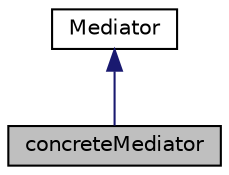 digraph "concreteMediator"
{
 // LATEX_PDF_SIZE
  edge [fontname="Helvetica",fontsize="10",labelfontname="Helvetica",labelfontsize="10"];
  node [fontname="Helvetica",fontsize="10",shape=record];
  Node1 [label="concreteMediator",height=0.2,width=0.4,color="black", fillcolor="grey75", style="filled", fontcolor="black",tooltip="Concrete mediator that handles communication between specific types of chefs."];
  Node2 -> Node1 [dir="back",color="midnightblue",fontsize="10",style="solid",fontname="Helvetica"];
  Node2 [label="Mediator",height=0.2,width=0.4,color="black", fillcolor="white", style="filled",URL="$classMediator.html",tooltip="Abstract base class for a mediator that handles communication between chefs."];
}
